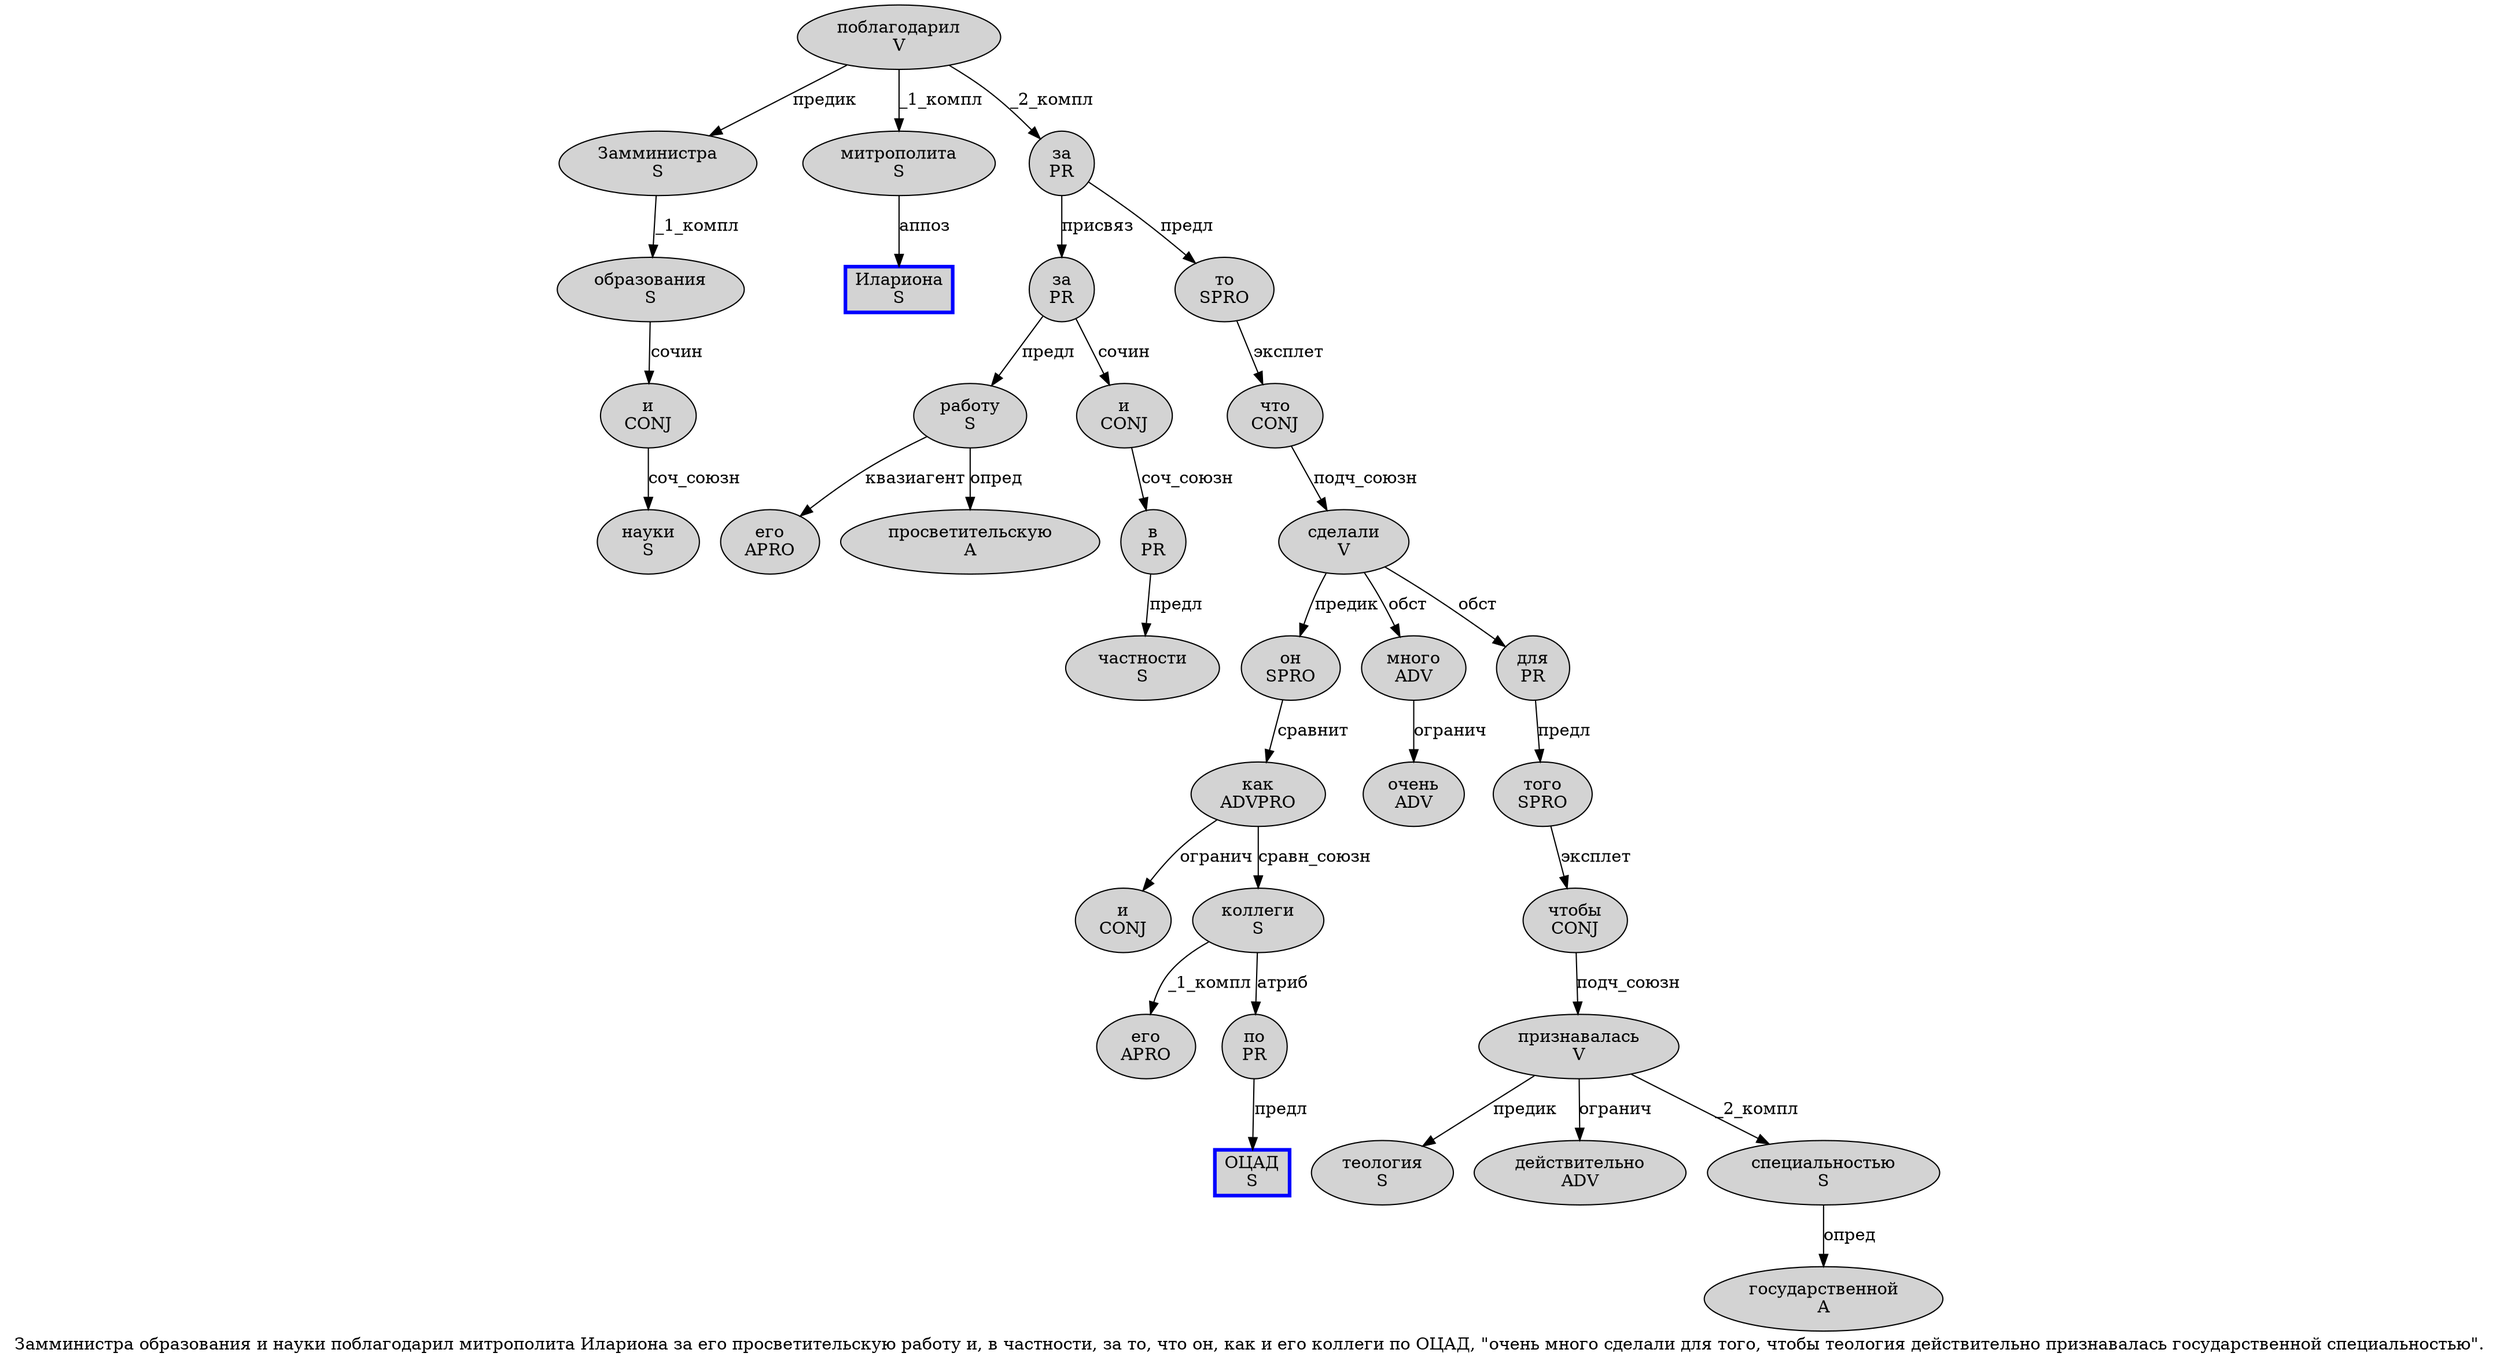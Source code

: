 digraph SENTENCE_864 {
	graph [label="Замминистра образования и науки поблагодарил митрополита Илариона за его просветительскую работу и, в частности, за то, что он, как и его коллеги по ОЦАД, \"очень много сделали для того, чтобы теология действительно признавалась государственной специальностью\"."]
	node [style=filled]
		0 [label="Замминистра
S" color="" fillcolor=lightgray penwidth=1 shape=ellipse]
		1 [label="образования
S" color="" fillcolor=lightgray penwidth=1 shape=ellipse]
		2 [label="и
CONJ" color="" fillcolor=lightgray penwidth=1 shape=ellipse]
		3 [label="науки
S" color="" fillcolor=lightgray penwidth=1 shape=ellipse]
		4 [label="поблагодарил
V" color="" fillcolor=lightgray penwidth=1 shape=ellipse]
		5 [label="митрополита
S" color="" fillcolor=lightgray penwidth=1 shape=ellipse]
		6 [label="Илариона
S" color=blue fillcolor=lightgray penwidth=3 shape=box]
		7 [label="за
PR" color="" fillcolor=lightgray penwidth=1 shape=ellipse]
		8 [label="его
APRO" color="" fillcolor=lightgray penwidth=1 shape=ellipse]
		9 [label="просветительскую
A" color="" fillcolor=lightgray penwidth=1 shape=ellipse]
		10 [label="работу
S" color="" fillcolor=lightgray penwidth=1 shape=ellipse]
		11 [label="и
CONJ" color="" fillcolor=lightgray penwidth=1 shape=ellipse]
		13 [label="в
PR" color="" fillcolor=lightgray penwidth=1 shape=ellipse]
		14 [label="частности
S" color="" fillcolor=lightgray penwidth=1 shape=ellipse]
		16 [label="за
PR" color="" fillcolor=lightgray penwidth=1 shape=ellipse]
		17 [label="то
SPRO" color="" fillcolor=lightgray penwidth=1 shape=ellipse]
		19 [label="что
CONJ" color="" fillcolor=lightgray penwidth=1 shape=ellipse]
		20 [label="он
SPRO" color="" fillcolor=lightgray penwidth=1 shape=ellipse]
		22 [label="как
ADVPRO" color="" fillcolor=lightgray penwidth=1 shape=ellipse]
		23 [label="и
CONJ" color="" fillcolor=lightgray penwidth=1 shape=ellipse]
		24 [label="его
APRO" color="" fillcolor=lightgray penwidth=1 shape=ellipse]
		25 [label="коллеги
S" color="" fillcolor=lightgray penwidth=1 shape=ellipse]
		26 [label="по
PR" color="" fillcolor=lightgray penwidth=1 shape=ellipse]
		27 [label="ОЦАД
S" color=blue fillcolor=lightgray penwidth=3 shape=box]
		30 [label="очень
ADV" color="" fillcolor=lightgray penwidth=1 shape=ellipse]
		31 [label="много
ADV" color="" fillcolor=lightgray penwidth=1 shape=ellipse]
		32 [label="сделали
V" color="" fillcolor=lightgray penwidth=1 shape=ellipse]
		33 [label="для
PR" color="" fillcolor=lightgray penwidth=1 shape=ellipse]
		34 [label="того
SPRO" color="" fillcolor=lightgray penwidth=1 shape=ellipse]
		36 [label="чтобы
CONJ" color="" fillcolor=lightgray penwidth=1 shape=ellipse]
		37 [label="теология
S" color="" fillcolor=lightgray penwidth=1 shape=ellipse]
		38 [label="действительно
ADV" color="" fillcolor=lightgray penwidth=1 shape=ellipse]
		39 [label="признавалась
V" color="" fillcolor=lightgray penwidth=1 shape=ellipse]
		40 [label="государственной
A" color="" fillcolor=lightgray penwidth=1 shape=ellipse]
		41 [label="специальностью
S" color="" fillcolor=lightgray penwidth=1 shape=ellipse]
			20 -> 22 [label="сравнит"]
			17 -> 19 [label="эксплет"]
			36 -> 39 [label="подч_союзн"]
			1 -> 2 [label="сочин"]
			32 -> 20 [label="предик"]
			32 -> 31 [label="обст"]
			32 -> 33 [label="обст"]
			10 -> 8 [label="квазиагент"]
			10 -> 9 [label="опред"]
			19 -> 32 [label="подч_союзн"]
			41 -> 40 [label="опред"]
			2 -> 3 [label="соч_союзн"]
			22 -> 23 [label="огранич"]
			22 -> 25 [label="сравн_союзн"]
			0 -> 1 [label="_1_компл"]
			34 -> 36 [label="эксплет"]
			16 -> 7 [label="присвяз"]
			16 -> 17 [label="предл"]
			13 -> 14 [label="предл"]
			4 -> 0 [label="предик"]
			4 -> 5 [label="_1_компл"]
			4 -> 16 [label="_2_компл"]
			11 -> 13 [label="соч_союзн"]
			39 -> 37 [label="предик"]
			39 -> 38 [label="огранич"]
			39 -> 41 [label="_2_компл"]
			7 -> 10 [label="предл"]
			7 -> 11 [label="сочин"]
			25 -> 24 [label="_1_компл"]
			25 -> 26 [label="атриб"]
			26 -> 27 [label="предл"]
			5 -> 6 [label="аппоз"]
			33 -> 34 [label="предл"]
			31 -> 30 [label="огранич"]
}